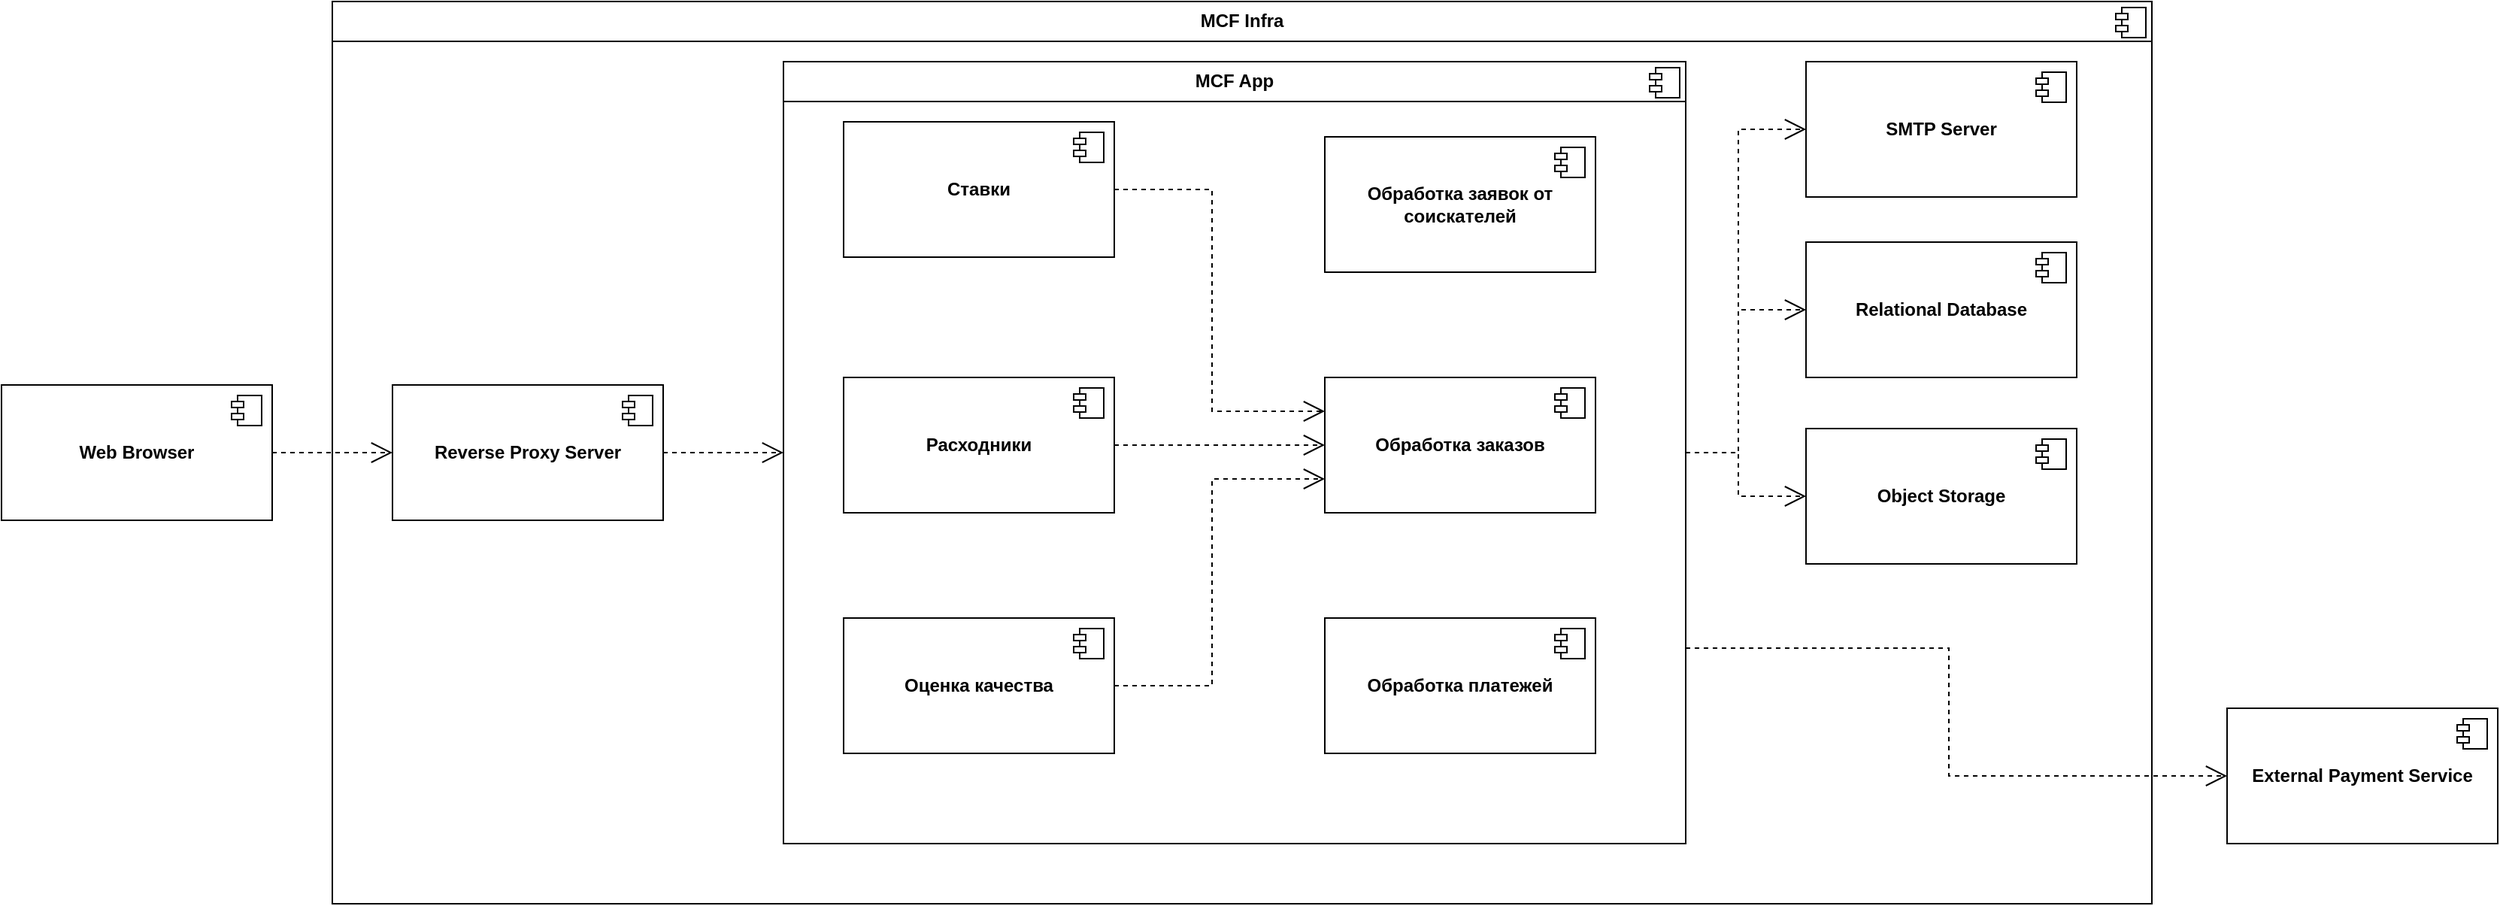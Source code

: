 <mxfile version="26.0.4">
  <diagram name="Страница — 1" id="O7UXKmrHhJbtFQHpw8mE">
    <mxGraphModel dx="2411" dy="907" grid="1" gridSize="10" guides="1" tooltips="1" connect="1" arrows="1" fold="1" page="1" pageScale="1" pageWidth="1169" pageHeight="827" math="0" shadow="0">
      <root>
        <mxCell id="0" />
        <mxCell id="1" parent="0" />
        <mxCell id="L1aKWbRL0jlR046Id958-48" value="&lt;p style=&quot;margin:0px;margin-top:6px;text-align:center;&quot;&gt;&lt;b&gt;MCF Infra&lt;/b&gt;&lt;/p&gt;&lt;hr size=&quot;1&quot; style=&quot;border-style:solid;&quot;&gt;&lt;p style=&quot;margin:0px;margin-left:8px;&quot;&gt;&lt;br&gt;&lt;/p&gt;" style="align=left;overflow=fill;html=1;dropTarget=0;whiteSpace=wrap;" vertex="1" parent="1">
          <mxGeometry x="-260" y="40" width="1210" height="600" as="geometry" />
        </mxCell>
        <mxCell id="L1aKWbRL0jlR046Id958-49" value="" style="shape=component;jettyWidth=8;jettyHeight=4;" vertex="1" parent="L1aKWbRL0jlR046Id958-48">
          <mxGeometry x="1" width="20" height="20" relative="1" as="geometry">
            <mxPoint x="-24" y="4" as="offset" />
          </mxGeometry>
        </mxCell>
        <mxCell id="L1aKWbRL0jlR046Id958-43" style="edgeStyle=orthogonalEdgeStyle;rounded=0;orthogonalLoop=1;jettySize=auto;html=1;exitX=1;exitY=0.5;exitDx=0;exitDy=0;dashed=1;strokeColor=default;align=center;verticalAlign=middle;fontFamily=Helvetica;fontSize=11;fontColor=default;labelBackgroundColor=default;endArrow=open;endSize=12;" edge="1" parent="1" source="L1aKWbRL0jlR046Id958-36" target="L1aKWbRL0jlR046Id958-28">
          <mxGeometry relative="1" as="geometry" />
        </mxCell>
        <mxCell id="L1aKWbRL0jlR046Id958-44" style="edgeStyle=orthogonalEdgeStyle;rounded=0;orthogonalLoop=1;jettySize=auto;html=1;entryX=0;entryY=0.5;entryDx=0;entryDy=0;dashed=1;strokeColor=default;align=center;verticalAlign=middle;fontFamily=Helvetica;fontSize=11;fontColor=default;labelBackgroundColor=default;endArrow=open;endSize=12;" edge="1" parent="1" source="L1aKWbRL0jlR046Id958-36" target="L1aKWbRL0jlR046Id958-26">
          <mxGeometry relative="1" as="geometry" />
        </mxCell>
        <mxCell id="L1aKWbRL0jlR046Id958-47" style="edgeStyle=orthogonalEdgeStyle;rounded=0;orthogonalLoop=1;jettySize=auto;html=1;entryX=0;entryY=0.5;entryDx=0;entryDy=0;exitX=1;exitY=0.75;exitDx=0;exitDy=0;dashed=1;strokeColor=default;align=center;verticalAlign=middle;fontFamily=Helvetica;fontSize=11;fontColor=default;labelBackgroundColor=default;endArrow=open;endSize=12;" edge="1" parent="1" source="L1aKWbRL0jlR046Id958-36" target="L1aKWbRL0jlR046Id958-45">
          <mxGeometry relative="1" as="geometry" />
        </mxCell>
        <mxCell id="L1aKWbRL0jlR046Id958-36" value="&lt;p style=&quot;margin:0px;margin-top:6px;text-align:center;&quot;&gt;&lt;b&gt;MCF App&lt;/b&gt;&lt;/p&gt;&lt;hr size=&quot;1&quot; style=&quot;border-style:solid;&quot;&gt;&lt;p style=&quot;margin:0px;margin-left:8px;&quot;&gt;&lt;br&gt;&lt;/p&gt;" style="align=left;overflow=fill;html=1;dropTarget=0;whiteSpace=wrap;" vertex="1" parent="1">
          <mxGeometry x="40" y="80" width="600" height="520" as="geometry" />
        </mxCell>
        <mxCell id="L1aKWbRL0jlR046Id958-37" value="" style="shape=component;jettyWidth=8;jettyHeight=4;" vertex="1" parent="L1aKWbRL0jlR046Id958-36">
          <mxGeometry x="1" width="20" height="20" relative="1" as="geometry">
            <mxPoint x="-24" y="4" as="offset" />
          </mxGeometry>
        </mxCell>
        <mxCell id="L1aKWbRL0jlR046Id958-23" style="edgeStyle=orthogonalEdgeStyle;rounded=0;orthogonalLoop=1;jettySize=auto;html=1;entryX=0;entryY=0.25;entryDx=0;entryDy=0;dashed=1;strokeColor=default;align=center;verticalAlign=middle;fontFamily=Helvetica;fontSize=11;fontColor=default;labelBackgroundColor=default;endArrow=open;endSize=12;" edge="1" parent="1" source="L1aKWbRL0jlR046Id958-7" target="L1aKWbRL0jlR046Id958-14">
          <mxGeometry relative="1" as="geometry" />
        </mxCell>
        <mxCell id="L1aKWbRL0jlR046Id958-7" value="&lt;b&gt;Ставки&lt;/b&gt;" style="html=1;dropTarget=0;whiteSpace=wrap;" vertex="1" parent="1">
          <mxGeometry x="80" y="120" width="180" height="90" as="geometry" />
        </mxCell>
        <mxCell id="L1aKWbRL0jlR046Id958-8" value="" style="shape=module;jettyWidth=8;jettyHeight=4;" vertex="1" parent="L1aKWbRL0jlR046Id958-7">
          <mxGeometry x="1" width="20" height="20" relative="1" as="geometry">
            <mxPoint x="-27" y="7" as="offset" />
          </mxGeometry>
        </mxCell>
        <mxCell id="L1aKWbRL0jlR046Id958-24" style="edgeStyle=orthogonalEdgeStyle;rounded=0;orthogonalLoop=1;jettySize=auto;html=1;entryX=0;entryY=0.5;entryDx=0;entryDy=0;dashed=1;strokeColor=default;align=center;verticalAlign=middle;fontFamily=Helvetica;fontSize=11;fontColor=default;labelBackgroundColor=default;endArrow=open;endSize=12;" edge="1" parent="1" source="L1aKWbRL0jlR046Id958-9" target="L1aKWbRL0jlR046Id958-14">
          <mxGeometry relative="1" as="geometry" />
        </mxCell>
        <mxCell id="L1aKWbRL0jlR046Id958-9" value="&lt;b&gt;Расходники&lt;/b&gt;" style="html=1;dropTarget=0;whiteSpace=wrap;" vertex="1" parent="1">
          <mxGeometry x="80" y="290" width="180" height="90" as="geometry" />
        </mxCell>
        <mxCell id="L1aKWbRL0jlR046Id958-10" value="" style="shape=module;jettyWidth=8;jettyHeight=4;" vertex="1" parent="L1aKWbRL0jlR046Id958-9">
          <mxGeometry x="1" width="20" height="20" relative="1" as="geometry">
            <mxPoint x="-27" y="7" as="offset" />
          </mxGeometry>
        </mxCell>
        <mxCell id="L1aKWbRL0jlR046Id958-25" style="edgeStyle=orthogonalEdgeStyle;rounded=0;orthogonalLoop=1;jettySize=auto;html=1;entryX=0;entryY=0.75;entryDx=0;entryDy=0;dashed=1;strokeColor=default;align=center;verticalAlign=middle;fontFamily=Helvetica;fontSize=11;fontColor=default;labelBackgroundColor=default;endArrow=open;endSize=12;" edge="1" parent="1" source="L1aKWbRL0jlR046Id958-11" target="L1aKWbRL0jlR046Id958-14">
          <mxGeometry relative="1" as="geometry" />
        </mxCell>
        <mxCell id="L1aKWbRL0jlR046Id958-11" value="&lt;b&gt;Оценка качества&lt;/b&gt;" style="html=1;dropTarget=0;whiteSpace=wrap;" vertex="1" parent="1">
          <mxGeometry x="80" y="450" width="180" height="90" as="geometry" />
        </mxCell>
        <mxCell id="L1aKWbRL0jlR046Id958-12" value="" style="shape=module;jettyWidth=8;jettyHeight=4;" vertex="1" parent="L1aKWbRL0jlR046Id958-11">
          <mxGeometry x="1" width="20" height="20" relative="1" as="geometry">
            <mxPoint x="-27" y="7" as="offset" />
          </mxGeometry>
        </mxCell>
        <mxCell id="L1aKWbRL0jlR046Id958-14" value="&lt;b&gt;Обработка заказов&lt;/b&gt;" style="html=1;dropTarget=0;whiteSpace=wrap;" vertex="1" parent="1">
          <mxGeometry x="400" y="290" width="180" height="90" as="geometry" />
        </mxCell>
        <mxCell id="L1aKWbRL0jlR046Id958-15" value="" style="shape=module;jettyWidth=8;jettyHeight=4;" vertex="1" parent="L1aKWbRL0jlR046Id958-14">
          <mxGeometry x="1" width="20" height="20" relative="1" as="geometry">
            <mxPoint x="-27" y="7" as="offset" />
          </mxGeometry>
        </mxCell>
        <mxCell id="L1aKWbRL0jlR046Id958-17" value="&lt;b&gt;Обработка заявок от соискателей&lt;/b&gt;" style="html=1;dropTarget=0;whiteSpace=wrap;" vertex="1" parent="1">
          <mxGeometry x="400" y="130" width="180" height="90" as="geometry" />
        </mxCell>
        <mxCell id="L1aKWbRL0jlR046Id958-18" value="" style="shape=module;jettyWidth=8;jettyHeight=4;" vertex="1" parent="L1aKWbRL0jlR046Id958-17">
          <mxGeometry x="1" width="20" height="20" relative="1" as="geometry">
            <mxPoint x="-27" y="7" as="offset" />
          </mxGeometry>
        </mxCell>
        <mxCell id="L1aKWbRL0jlR046Id958-19" value="&lt;b&gt;Обработка платежей&lt;/b&gt;" style="html=1;dropTarget=0;whiteSpace=wrap;" vertex="1" parent="1">
          <mxGeometry x="400" y="450" width="180" height="90" as="geometry" />
        </mxCell>
        <mxCell id="L1aKWbRL0jlR046Id958-20" value="" style="shape=module;jettyWidth=8;jettyHeight=4;" vertex="1" parent="L1aKWbRL0jlR046Id958-19">
          <mxGeometry x="1" width="20" height="20" relative="1" as="geometry">
            <mxPoint x="-27" y="7" as="offset" />
          </mxGeometry>
        </mxCell>
        <mxCell id="L1aKWbRL0jlR046Id958-26" value="&lt;b&gt;Relational Database&lt;/b&gt;" style="html=1;dropTarget=0;whiteSpace=wrap;" vertex="1" parent="1">
          <mxGeometry x="720" y="200" width="180" height="90" as="geometry" />
        </mxCell>
        <mxCell id="L1aKWbRL0jlR046Id958-27" value="" style="shape=module;jettyWidth=8;jettyHeight=4;" vertex="1" parent="L1aKWbRL0jlR046Id958-26">
          <mxGeometry x="1" width="20" height="20" relative="1" as="geometry">
            <mxPoint x="-27" y="7" as="offset" />
          </mxGeometry>
        </mxCell>
        <mxCell id="L1aKWbRL0jlR046Id958-28" value="&lt;b&gt;SMTP Server&lt;/b&gt;" style="html=1;dropTarget=0;whiteSpace=wrap;" vertex="1" parent="1">
          <mxGeometry x="720" y="80" width="180" height="90" as="geometry" />
        </mxCell>
        <mxCell id="L1aKWbRL0jlR046Id958-29" value="" style="shape=module;jettyWidth=8;jettyHeight=4;" vertex="1" parent="L1aKWbRL0jlR046Id958-28">
          <mxGeometry x="1" width="20" height="20" relative="1" as="geometry">
            <mxPoint x="-27" y="7" as="offset" />
          </mxGeometry>
        </mxCell>
        <mxCell id="L1aKWbRL0jlR046Id958-39" style="edgeStyle=orthogonalEdgeStyle;rounded=0;orthogonalLoop=1;jettySize=auto;html=1;entryX=0;entryY=0.5;entryDx=0;entryDy=0;dashed=1;strokeColor=default;align=center;verticalAlign=middle;fontFamily=Helvetica;fontSize=11;fontColor=default;labelBackgroundColor=default;endArrow=open;endSize=12;" edge="1" parent="1" source="L1aKWbRL0jlR046Id958-30" target="L1aKWbRL0jlR046Id958-36">
          <mxGeometry relative="1" as="geometry" />
        </mxCell>
        <mxCell id="L1aKWbRL0jlR046Id958-30" value="&lt;b&gt;Reverse Proxy Server&lt;/b&gt;" style="html=1;dropTarget=0;whiteSpace=wrap;" vertex="1" parent="1">
          <mxGeometry x="-220" y="295" width="180" height="90" as="geometry" />
        </mxCell>
        <mxCell id="L1aKWbRL0jlR046Id958-31" value="" style="shape=module;jettyWidth=8;jettyHeight=4;" vertex="1" parent="L1aKWbRL0jlR046Id958-30">
          <mxGeometry x="1" width="20" height="20" relative="1" as="geometry">
            <mxPoint x="-27" y="7" as="offset" />
          </mxGeometry>
        </mxCell>
        <mxCell id="L1aKWbRL0jlR046Id958-38" style="edgeStyle=orthogonalEdgeStyle;rounded=0;orthogonalLoop=1;jettySize=auto;html=1;entryX=0;entryY=0.5;entryDx=0;entryDy=0;dashed=1;strokeColor=default;align=center;verticalAlign=middle;fontFamily=Helvetica;fontSize=11;fontColor=default;labelBackgroundColor=default;endArrow=open;endSize=12;" edge="1" parent="1" source="L1aKWbRL0jlR046Id958-32" target="L1aKWbRL0jlR046Id958-30">
          <mxGeometry relative="1" as="geometry" />
        </mxCell>
        <mxCell id="L1aKWbRL0jlR046Id958-32" value="&lt;b&gt;Web Browser&lt;/b&gt;" style="html=1;dropTarget=0;whiteSpace=wrap;" vertex="1" parent="1">
          <mxGeometry x="-480" y="295" width="180" height="90" as="geometry" />
        </mxCell>
        <mxCell id="L1aKWbRL0jlR046Id958-33" value="" style="shape=module;jettyWidth=8;jettyHeight=4;" vertex="1" parent="L1aKWbRL0jlR046Id958-32">
          <mxGeometry x="1" width="20" height="20" relative="1" as="geometry">
            <mxPoint x="-27" y="7" as="offset" />
          </mxGeometry>
        </mxCell>
        <mxCell id="L1aKWbRL0jlR046Id958-45" value="&lt;b&gt;External Payment Service&lt;/b&gt;" style="html=1;dropTarget=0;whiteSpace=wrap;" vertex="1" parent="1">
          <mxGeometry x="1000" y="510" width="180" height="90" as="geometry" />
        </mxCell>
        <mxCell id="L1aKWbRL0jlR046Id958-46" value="" style="shape=module;jettyWidth=8;jettyHeight=4;" vertex="1" parent="L1aKWbRL0jlR046Id958-45">
          <mxGeometry x="1" width="20" height="20" relative="1" as="geometry">
            <mxPoint x="-27" y="7" as="offset" />
          </mxGeometry>
        </mxCell>
        <mxCell id="L1aKWbRL0jlR046Id958-50" value="&lt;b&gt;Object Storage&lt;/b&gt;" style="html=1;dropTarget=0;whiteSpace=wrap;" vertex="1" parent="1">
          <mxGeometry x="720" y="324" width="180" height="90" as="geometry" />
        </mxCell>
        <mxCell id="L1aKWbRL0jlR046Id958-51" value="" style="shape=module;jettyWidth=8;jettyHeight=4;" vertex="1" parent="L1aKWbRL0jlR046Id958-50">
          <mxGeometry x="1" width="20" height="20" relative="1" as="geometry">
            <mxPoint x="-27" y="7" as="offset" />
          </mxGeometry>
        </mxCell>
        <mxCell id="L1aKWbRL0jlR046Id958-52" style="edgeStyle=orthogonalEdgeStyle;rounded=0;orthogonalLoop=1;jettySize=auto;html=1;dashed=1;strokeColor=default;align=center;verticalAlign=middle;fontFamily=Helvetica;fontSize=11;fontColor=default;labelBackgroundColor=default;endArrow=open;endSize=12;exitX=1;exitY=0.5;exitDx=0;exitDy=0;entryX=0;entryY=0.5;entryDx=0;entryDy=0;" edge="1" parent="1" source="L1aKWbRL0jlR046Id958-36" target="L1aKWbRL0jlR046Id958-50">
          <mxGeometry relative="1" as="geometry">
            <mxPoint x="650" y="350" as="sourcePoint" />
            <mxPoint x="1040" y="340" as="targetPoint" />
          </mxGeometry>
        </mxCell>
      </root>
    </mxGraphModel>
  </diagram>
</mxfile>
